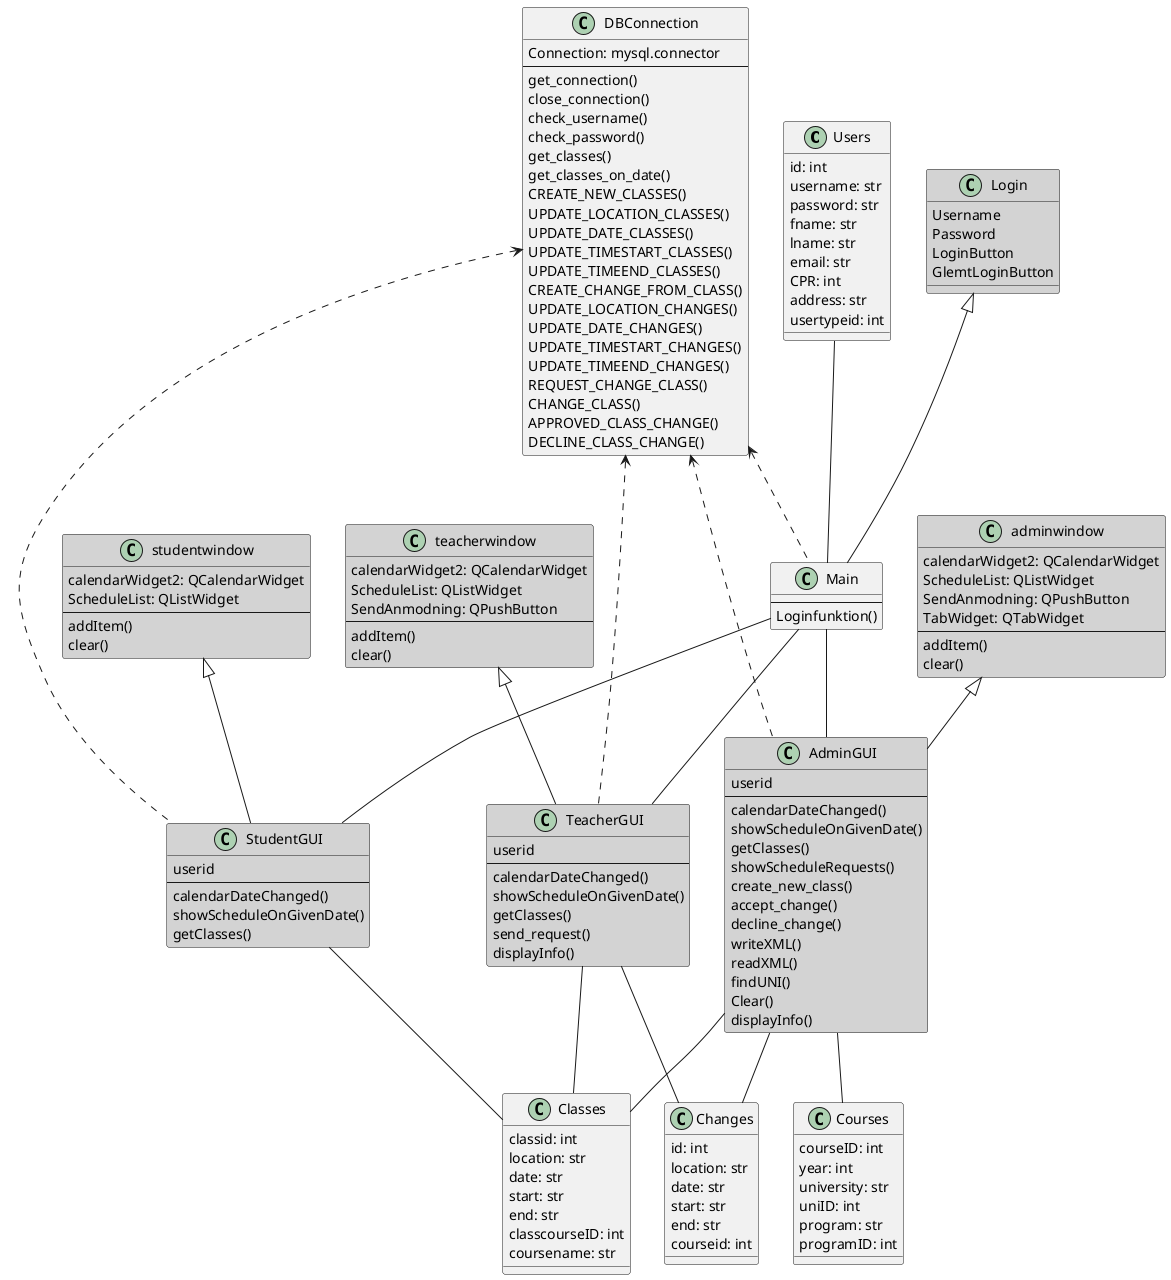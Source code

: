 @startuml
Users -- Main
Main -- StudentGUI
Main -- TeacherGUI
Main -- AdminGUI
Login <|-- Main
adminwindow <|-- AdminGUI
studentwindow <|-- StudentGUI
teacherwindow <|-- TeacherGUI
DBConnection <.. Main
DBConnection <.. StudentGUI
DBConnection <.. TeacherGUI
DBConnection <.. AdminGUI
StudentGUI -- Classes
TeacherGUI -- Classes
AdminGUI -- Classes
TeacherGUI -- Changes
AdminGUI -- Changes
AdminGUI -- Courses


class Users{
    id: int
    username: str
    password: str
    fname: str
    lname: str
    email: str
    CPR: int
    address: str
    usertypeid: int
    }
class Main{
    --
    Loginfunktion()
    }
class DBConnection{
    Connection: mysql.connector
    --
    get_connection()
    close_connection()
    check_username()
    check_password()
    get_classes()
    get_classes_on_date()
    CREATE_NEW_CLASSES()
    UPDATE_LOCATION_CLASSES()
    UPDATE_DATE_CLASSES()
    UPDATE_TIMESTART_CLASSES()
    UPDATE_TIMEEND_CLASSES()
    CREATE_CHANGE_FROM_CLASS()
    UPDATE_LOCATION_CHANGES()
    UPDATE_DATE_CHANGES()
    UPDATE_TIMESTART_CHANGES()
    UPDATE_TIMEEND_CHANGES()
    REQUEST_CHANGE_CLASS()
    CHANGE_CLASS()
    APPROVED_CLASS_CHANGE()
    DECLINE_CLASS_CHANGE()
    }
class StudentGUI #lightgray{
    userid
    --
    calendarDateChanged()
    showScheduleOnGivenDate()
    getClasses()
    }
class AdminGUI #lightgray{
    userid
    --
    calendarDateChanged()
    showScheduleOnGivenDate()
    getClasses()
    showScheduleRequests()
    create_new_class()
    accept_change()
    decline_change()
    writeXML()
    readXML()
    findUNI()
    Clear()
    displayInfo()
    }
class TeacherGUI #lightgray{
    userid
    --
    calendarDateChanged()
    showScheduleOnGivenDate()
    getClasses()
    send_request()
    displayInfo()
    }
class Classes{
    classid: int
    location: str
    date: str
    start: str
    end: str
    classcourseID: int
    coursename: str
    }
class Courses{
    courseID: int
    year: int
    university: str
    uniID: int
    program: str
    programID: int
    }
class Changes{
    id: int
    location: str
    date: str
    start: str
    end: str
    courseid: int

    }
class Login #lightgray{
    Username
    Password
    LoginButton
    GlemtLoginButton
    }
class adminwindow #lightgray{
    calendarWidget2: QCalendarWidget
    ScheduleList: QListWidget
    SendAnmodning: QPushButton
    TabWidget: QTabWidget
    --
    addItem()
    clear()
    }
class studentwindow #lightgray{
    calendarWidget2: QCalendarWidget
    ScheduleList: QListWidget
    --
    addItem()
    clear()
    }
class teacherwindow #lightgray{
    calendarWidget2: QCalendarWidget
    ScheduleList: QListWidget
    SendAnmodning: QPushButton
    --
    addItem()
    clear()
    }

@enduml
